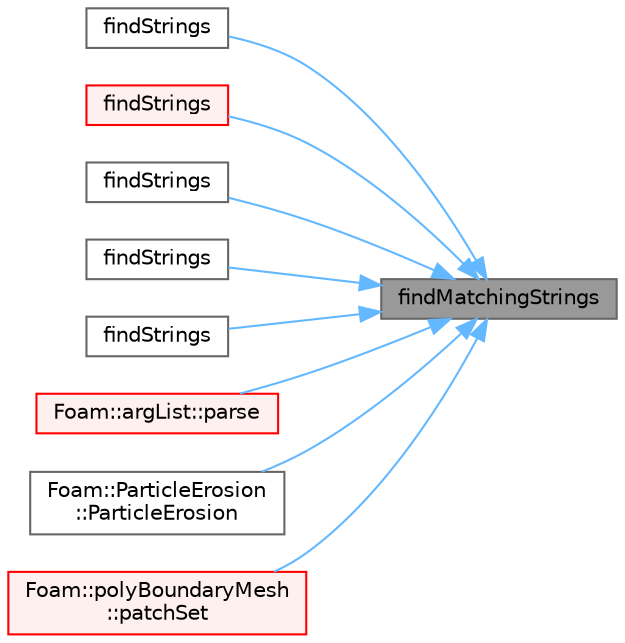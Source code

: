 digraph "findMatchingStrings"
{
 // LATEX_PDF_SIZE
  bgcolor="transparent";
  edge [fontname=Helvetica,fontsize=10,labelfontname=Helvetica,labelfontsize=10];
  node [fontname=Helvetica,fontsize=10,shape=box,height=0.2,width=0.4];
  rankdir="RL";
  Node1 [id="Node000001",label="findMatchingStrings",height=0.2,width=0.4,color="gray40", fillcolor="grey60", style="filled", fontcolor="black",tooltip=" "];
  Node1 -> Node2 [id="edge1_Node000001_Node000002",dir="back",color="steelblue1",style="solid",tooltip=" "];
  Node2 [id="Node000002",label="findStrings",height=0.2,width=0.4,color="grey40", fillcolor="white", style="filled",URL="$namespaceFoam.html#a28e0b965010ad2e6eaa4a15b91520c6f",tooltip=" "];
  Node1 -> Node3 [id="edge2_Node000001_Node000003",dir="back",color="steelblue1",style="solid",tooltip=" "];
  Node3 [id="Node000003",label="findStrings",height=0.2,width=0.4,color="red", fillcolor="#FFF0F0", style="filled",URL="$namespaceFoam.html#ae24f8155497fba5b118de1d48d5fd9d0",tooltip=" "];
  Node1 -> Node9 [id="edge3_Node000001_Node000009",dir="back",color="steelblue1",style="solid",tooltip=" "];
  Node9 [id="Node000009",label="findStrings",height=0.2,width=0.4,color="grey40", fillcolor="white", style="filled",URL="$namespaceFoam.html#a2c631c351ca9d616ffcaffb07b18fcb9",tooltip=" "];
  Node1 -> Node10 [id="edge4_Node000001_Node000010",dir="back",color="steelblue1",style="solid",tooltip=" "];
  Node10 [id="Node000010",label="findStrings",height=0.2,width=0.4,color="grey40", fillcolor="white", style="filled",URL="$namespaceFoam.html#a5b7f8c60e5baeda4294a3e8934992406",tooltip=" "];
  Node1 -> Node11 [id="edge5_Node000001_Node000011",dir="back",color="steelblue1",style="solid",tooltip=" "];
  Node11 [id="Node000011",label="findStrings",height=0.2,width=0.4,color="grey40", fillcolor="white", style="filled",URL="$namespaceFoam.html#a22b2e155cc837f5cee79ed8adfc6810e",tooltip=" "];
  Node1 -> Node12 [id="edge6_Node000001_Node000012",dir="back",color="steelblue1",style="solid",tooltip=" "];
  Node12 [id="Node000012",label="Foam::argList::parse",height=0.2,width=0.4,color="red", fillcolor="#FFF0F0", style="filled",URL="$classFoam_1_1argList.html#a00aad68f835a5c0bcb8920505bb0bd10",tooltip=" "];
  Node1 -> Node15 [id="edge7_Node000001_Node000015",dir="back",color="steelblue1",style="solid",tooltip=" "];
  Node15 [id="Node000015",label="Foam::ParticleErosion\l::ParticleErosion",height=0.2,width=0.4,color="grey40", fillcolor="white", style="filled",URL="$classFoam_1_1ParticleErosion.html#af862d1f9fc1c1329ac6c1c3ee1871b03",tooltip=" "];
  Node1 -> Node16 [id="edge8_Node000001_Node000016",dir="back",color="steelblue1",style="solid",tooltip=" "];
  Node16 [id="Node000016",label="Foam::polyBoundaryMesh\l::patchSet",height=0.2,width=0.4,color="red", fillcolor="#FFF0F0", style="filled",URL="$classFoam_1_1polyBoundaryMesh.html#a83d535e928ba27ef8f9bdcabdf29cf93",tooltip=" "];
}
